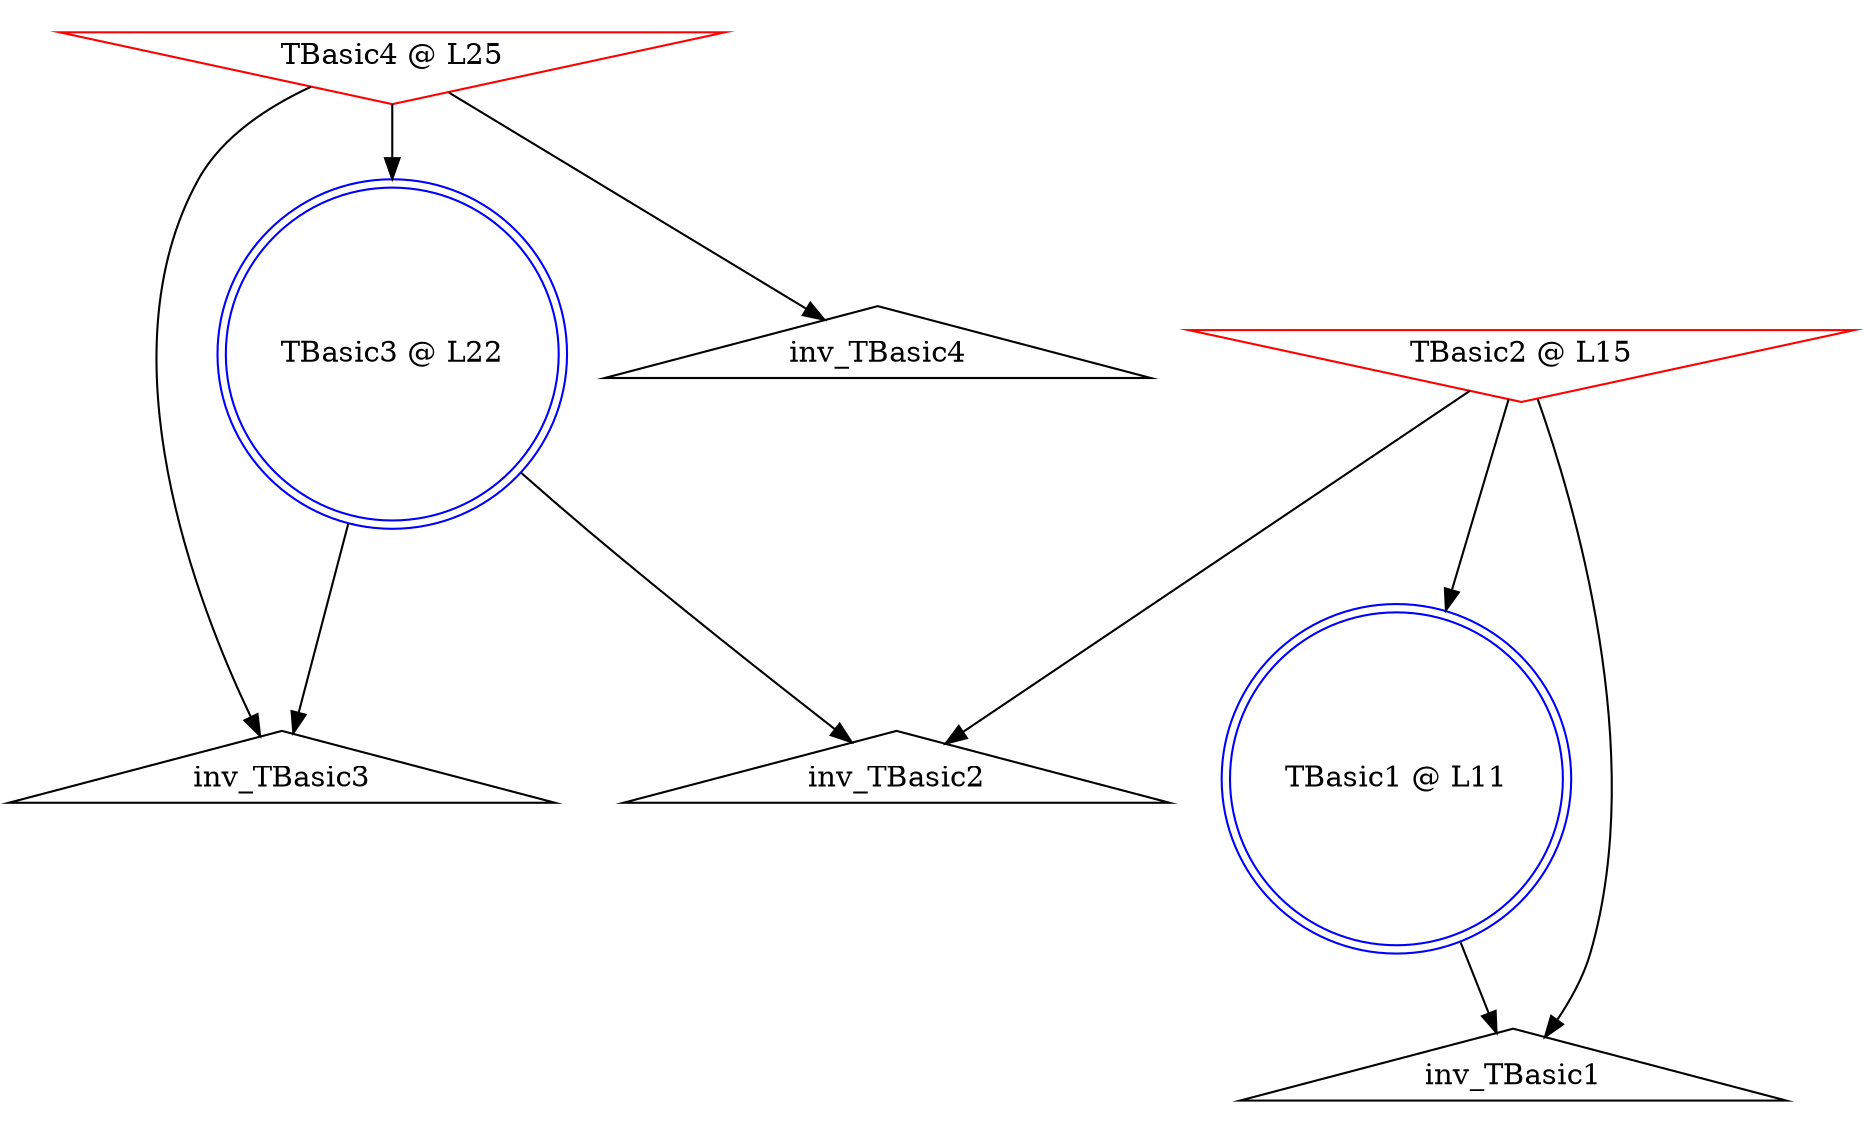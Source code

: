digraph G {
	 TBasic4 [label="TBasic4 @ L25", shape=invtriangle, color=red]
	 TBasic4 -> TBasic3;
	inv_TBasic3 [shape=triangle]	 TBasic4 -> inv_TBasic3;
	inv_TBasic4 [shape=triangle]	 TBasic4 -> inv_TBasic4;
	 TBasic3 [label="TBasic3 @ L22", shape=doublecircle, color=blue]
	inv_TBasic2 [shape=triangle]	 TBasic3 -> inv_TBasic2;
	inv_TBasic3 [shape=triangle]	 TBasic3 -> inv_TBasic3;
	 TBasic2 [label="TBasic2 @ L15", shape=invtriangle, color=red]
	 TBasic2 -> TBasic1;
	inv_TBasic1 [shape=triangle]	 TBasic2 -> inv_TBasic1;
	inv_TBasic2 [shape=triangle]	 TBasic2 -> inv_TBasic2;
	 TBasic1 [label="TBasic1 @ L11", shape=doublecircle, color=blue]
	inv_TBasic1 [shape=triangle]	 TBasic1 -> inv_TBasic1;
}
